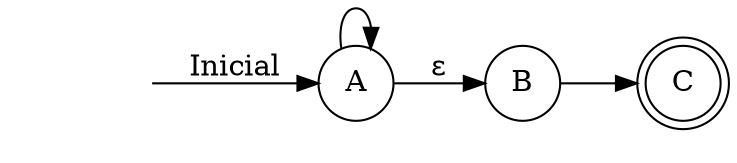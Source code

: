 digraph AFD{
	/* Preambulo */
	rankdir = LR
	node [shape = circle];
	/* Atributos de nodos */
	temp [style = "invis"];
	C [shape = doublecircle];
	/* Transiciones */
	A -> B [label = "&epsilon;"];
	B -> C;
	A -> A;
	temp -> A [label = "Inicial"]
	
}